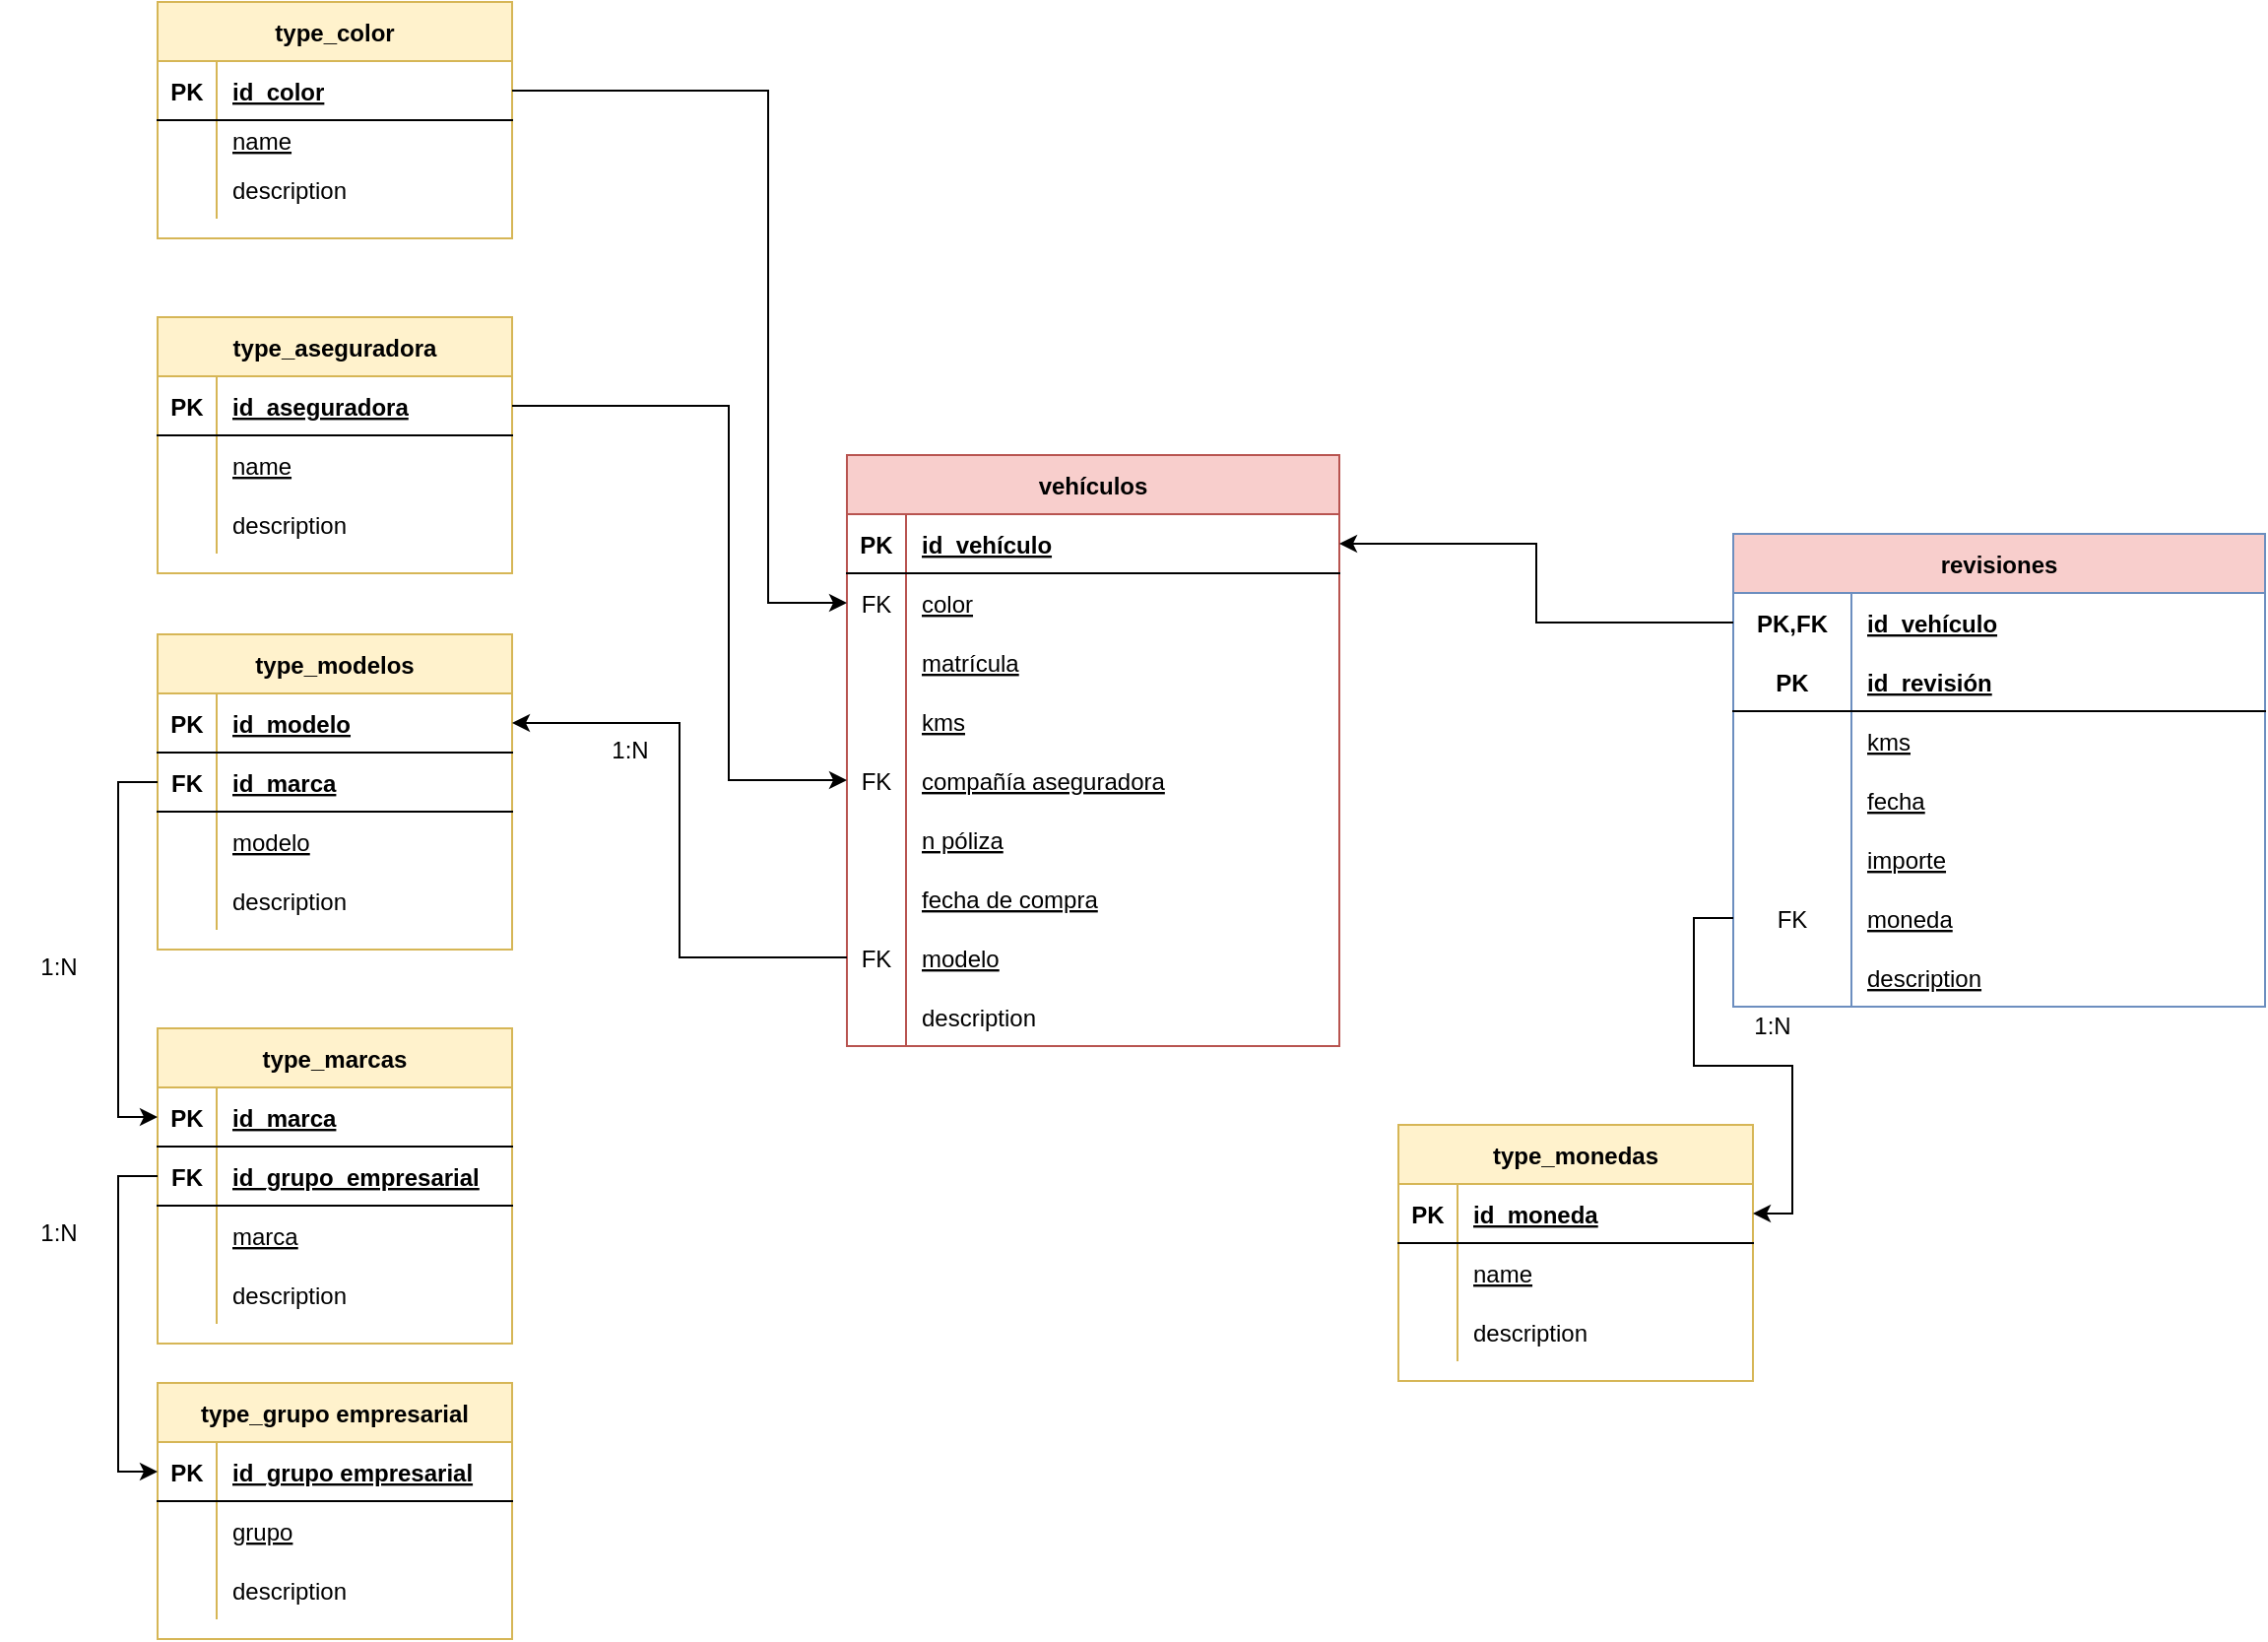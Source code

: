 <mxfile version="20.2.3" type="device"><diagram id="61opq8UgMgnh-urBsf6C" name="Diagrama"><mxGraphModel dx="2103" dy="1809" grid="1" gridSize="10" guides="1" tooltips="1" connect="1" arrows="1" fold="1" page="1" pageScale="1" pageWidth="827" pageHeight="1169" math="0" shadow="0"><root><mxCell id="0"/><mxCell id="1" parent="0"/><mxCell id="n5lgVlBRadcLo9MWpqyn-1" value="vehículos" style="shape=table;startSize=30;container=1;collapsible=1;childLayout=tableLayout;fixedRows=1;rowLines=0;fontStyle=1;align=center;resizeLast=1;fillColor=#f8cecc;strokeColor=#b85450;" parent="1" vertex="1"><mxGeometry x="-20" y="50" width="250" height="300" as="geometry"/></mxCell><mxCell id="n5lgVlBRadcLo9MWpqyn-2" value="" style="shape=partialRectangle;collapsible=0;dropTarget=0;pointerEvents=0;fillColor=none;points=[[0,0.5],[1,0.5]];portConstraint=eastwest;top=0;left=0;right=0;bottom=1;" parent="n5lgVlBRadcLo9MWpqyn-1" vertex="1"><mxGeometry y="30" width="250" height="30" as="geometry"/></mxCell><mxCell id="n5lgVlBRadcLo9MWpqyn-3" value="PK" style="shape=partialRectangle;overflow=hidden;connectable=0;fillColor=none;top=0;left=0;bottom=0;right=0;fontStyle=1;" parent="n5lgVlBRadcLo9MWpqyn-2" vertex="1"><mxGeometry width="30" height="30" as="geometry"><mxRectangle width="30" height="30" as="alternateBounds"/></mxGeometry></mxCell><mxCell id="n5lgVlBRadcLo9MWpqyn-4" value="id_vehículo" style="shape=partialRectangle;overflow=hidden;connectable=0;fillColor=none;top=0;left=0;bottom=0;right=0;align=left;spacingLeft=6;fontStyle=5;" parent="n5lgVlBRadcLo9MWpqyn-2" vertex="1"><mxGeometry x="30" width="220" height="30" as="geometry"><mxRectangle width="220" height="30" as="alternateBounds"/></mxGeometry></mxCell><mxCell id="n5lgVlBRadcLo9MWpqyn-5" value="" style="shape=partialRectangle;collapsible=0;dropTarget=0;pointerEvents=0;fillColor=none;points=[[0,0.5],[1,0.5]];portConstraint=eastwest;top=0;left=0;right=0;bottom=0;" parent="n5lgVlBRadcLo9MWpqyn-1" vertex="1"><mxGeometry y="60" width="250" height="30" as="geometry"/></mxCell><mxCell id="n5lgVlBRadcLo9MWpqyn-6" value="FK" style="shape=partialRectangle;overflow=hidden;connectable=0;fillColor=none;top=0;left=0;bottom=0;right=0;" parent="n5lgVlBRadcLo9MWpqyn-5" vertex="1"><mxGeometry width="30" height="30" as="geometry"><mxRectangle width="30" height="30" as="alternateBounds"/></mxGeometry></mxCell><mxCell id="n5lgVlBRadcLo9MWpqyn-7" value="color" style="shape=partialRectangle;overflow=hidden;connectable=0;fillColor=none;top=0;left=0;bottom=0;right=0;align=left;spacingLeft=6;fontStyle=4" parent="n5lgVlBRadcLo9MWpqyn-5" vertex="1"><mxGeometry x="30" width="220" height="30" as="geometry"><mxRectangle width="220" height="30" as="alternateBounds"/></mxGeometry></mxCell><mxCell id="n5lgVlBRadcLo9MWpqyn-8" value="" style="shape=partialRectangle;collapsible=0;dropTarget=0;pointerEvents=0;fillColor=none;points=[[0,0.5],[1,0.5]];portConstraint=eastwest;top=0;left=0;right=0;bottom=0;" parent="n5lgVlBRadcLo9MWpqyn-1" vertex="1"><mxGeometry y="90" width="250" height="30" as="geometry"/></mxCell><mxCell id="n5lgVlBRadcLo9MWpqyn-9" value="" style="shape=partialRectangle;overflow=hidden;connectable=0;fillColor=none;top=0;left=0;bottom=0;right=0;" parent="n5lgVlBRadcLo9MWpqyn-8" vertex="1"><mxGeometry width="30" height="30" as="geometry"><mxRectangle width="30" height="30" as="alternateBounds"/></mxGeometry></mxCell><mxCell id="n5lgVlBRadcLo9MWpqyn-10" value="matrícula" style="shape=partialRectangle;overflow=hidden;connectable=0;fillColor=none;top=0;left=0;bottom=0;right=0;align=left;spacingLeft=6;fontStyle=4" parent="n5lgVlBRadcLo9MWpqyn-8" vertex="1"><mxGeometry x="30" width="220" height="30" as="geometry"><mxRectangle width="220" height="30" as="alternateBounds"/></mxGeometry></mxCell><mxCell id="n5lgVlBRadcLo9MWpqyn-11" value="" style="shape=partialRectangle;collapsible=0;dropTarget=0;pointerEvents=0;fillColor=none;points=[[0,0.5],[1,0.5]];portConstraint=eastwest;top=0;left=0;right=0;bottom=0;" parent="n5lgVlBRadcLo9MWpqyn-1" vertex="1"><mxGeometry y="120" width="250" height="30" as="geometry"/></mxCell><mxCell id="n5lgVlBRadcLo9MWpqyn-12" value="" style="shape=partialRectangle;overflow=hidden;connectable=0;fillColor=none;top=0;left=0;bottom=0;right=0;" parent="n5lgVlBRadcLo9MWpqyn-11" vertex="1"><mxGeometry width="30" height="30" as="geometry"><mxRectangle width="30" height="30" as="alternateBounds"/></mxGeometry></mxCell><mxCell id="n5lgVlBRadcLo9MWpqyn-13" value="kms" style="shape=partialRectangle;overflow=hidden;connectable=0;fillColor=none;top=0;left=0;bottom=0;right=0;align=left;spacingLeft=6;fontStyle=4" parent="n5lgVlBRadcLo9MWpqyn-11" vertex="1"><mxGeometry x="30" width="220" height="30" as="geometry"><mxRectangle width="220" height="30" as="alternateBounds"/></mxGeometry></mxCell><mxCell id="n5lgVlBRadcLo9MWpqyn-14" value="" style="shape=partialRectangle;collapsible=0;dropTarget=0;pointerEvents=0;fillColor=none;points=[[0,0.5],[1,0.5]];portConstraint=eastwest;top=0;left=0;right=0;bottom=0;" parent="n5lgVlBRadcLo9MWpqyn-1" vertex="1"><mxGeometry y="150" width="250" height="30" as="geometry"/></mxCell><mxCell id="n5lgVlBRadcLo9MWpqyn-15" value="FK" style="shape=partialRectangle;overflow=hidden;connectable=0;fillColor=none;top=0;left=0;bottom=0;right=0;" parent="n5lgVlBRadcLo9MWpqyn-14" vertex="1"><mxGeometry width="30" height="30" as="geometry"><mxRectangle width="30" height="30" as="alternateBounds"/></mxGeometry></mxCell><mxCell id="n5lgVlBRadcLo9MWpqyn-16" value="compañía aseguradora" style="shape=partialRectangle;overflow=hidden;connectable=0;fillColor=none;top=0;left=0;bottom=0;right=0;align=left;spacingLeft=6;fontStyle=4" parent="n5lgVlBRadcLo9MWpqyn-14" vertex="1"><mxGeometry x="30" width="220" height="30" as="geometry"><mxRectangle width="220" height="30" as="alternateBounds"/></mxGeometry></mxCell><mxCell id="n5lgVlBRadcLo9MWpqyn-20" value="" style="shape=partialRectangle;collapsible=0;dropTarget=0;pointerEvents=0;fillColor=none;points=[[0,0.5],[1,0.5]];portConstraint=eastwest;top=0;left=0;right=0;bottom=0;" parent="n5lgVlBRadcLo9MWpqyn-1" vertex="1"><mxGeometry y="180" width="250" height="30" as="geometry"/></mxCell><mxCell id="n5lgVlBRadcLo9MWpqyn-21" value="" style="shape=partialRectangle;overflow=hidden;connectable=0;fillColor=none;top=0;left=0;bottom=0;right=0;" parent="n5lgVlBRadcLo9MWpqyn-20" vertex="1"><mxGeometry width="30" height="30" as="geometry"><mxRectangle width="30" height="30" as="alternateBounds"/></mxGeometry></mxCell><mxCell id="n5lgVlBRadcLo9MWpqyn-22" value="n póliza" style="shape=partialRectangle;overflow=hidden;connectable=0;fillColor=none;top=0;left=0;bottom=0;right=0;align=left;spacingLeft=6;fontStyle=4" parent="n5lgVlBRadcLo9MWpqyn-20" vertex="1"><mxGeometry x="30" width="220" height="30" as="geometry"><mxRectangle width="220" height="30" as="alternateBounds"/></mxGeometry></mxCell><mxCell id="n5lgVlBRadcLo9MWpqyn-23" value="" style="shape=partialRectangle;collapsible=0;dropTarget=0;pointerEvents=0;fillColor=none;points=[[0,0.5],[1,0.5]];portConstraint=eastwest;top=0;left=0;right=0;bottom=0;" parent="n5lgVlBRadcLo9MWpqyn-1" vertex="1"><mxGeometry y="210" width="250" height="30" as="geometry"/></mxCell><mxCell id="n5lgVlBRadcLo9MWpqyn-24" value="" style="shape=partialRectangle;overflow=hidden;connectable=0;fillColor=none;top=0;left=0;bottom=0;right=0;" parent="n5lgVlBRadcLo9MWpqyn-23" vertex="1"><mxGeometry width="30" height="30" as="geometry"><mxRectangle width="30" height="30" as="alternateBounds"/></mxGeometry></mxCell><mxCell id="n5lgVlBRadcLo9MWpqyn-25" value="fecha de compra" style="shape=partialRectangle;overflow=hidden;connectable=0;fillColor=none;top=0;left=0;bottom=0;right=0;align=left;spacingLeft=6;fontStyle=4" parent="n5lgVlBRadcLo9MWpqyn-23" vertex="1"><mxGeometry x="30" width="220" height="30" as="geometry"><mxRectangle width="220" height="30" as="alternateBounds"/></mxGeometry></mxCell><mxCell id="n5lgVlBRadcLo9MWpqyn-17" value="" style="shape=partialRectangle;collapsible=0;dropTarget=0;pointerEvents=0;fillColor=none;points=[[0,0.5],[1,0.5]];portConstraint=eastwest;top=0;left=0;right=0;bottom=0;" parent="n5lgVlBRadcLo9MWpqyn-1" vertex="1"><mxGeometry y="240" width="250" height="30" as="geometry"/></mxCell><mxCell id="n5lgVlBRadcLo9MWpqyn-18" value="FK" style="shape=partialRectangle;overflow=hidden;connectable=0;fillColor=none;top=0;left=0;bottom=0;right=0;" parent="n5lgVlBRadcLo9MWpqyn-17" vertex="1"><mxGeometry width="30" height="30" as="geometry"><mxRectangle width="30" height="30" as="alternateBounds"/></mxGeometry></mxCell><mxCell id="n5lgVlBRadcLo9MWpqyn-19" value="modelo" style="shape=partialRectangle;overflow=hidden;connectable=0;fillColor=none;top=0;left=0;bottom=0;right=0;align=left;spacingLeft=6;fontStyle=4" parent="n5lgVlBRadcLo9MWpqyn-17" vertex="1"><mxGeometry x="30" width="220" height="30" as="geometry"><mxRectangle width="220" height="30" as="alternateBounds"/></mxGeometry></mxCell><mxCell id="n5lgVlBRadcLo9MWpqyn-32" value="" style="shape=partialRectangle;collapsible=0;dropTarget=0;pointerEvents=0;fillColor=none;points=[[0,0.5],[1,0.5]];portConstraint=eastwest;top=0;left=0;right=0;bottom=0;" parent="n5lgVlBRadcLo9MWpqyn-1" vertex="1"><mxGeometry y="270" width="250" height="30" as="geometry"/></mxCell><mxCell id="n5lgVlBRadcLo9MWpqyn-33" value="" style="shape=partialRectangle;overflow=hidden;connectable=0;fillColor=none;top=0;left=0;bottom=0;right=0;" parent="n5lgVlBRadcLo9MWpqyn-32" vertex="1"><mxGeometry width="30" height="30" as="geometry"><mxRectangle width="30" height="30" as="alternateBounds"/></mxGeometry></mxCell><mxCell id="n5lgVlBRadcLo9MWpqyn-34" value="description" style="shape=partialRectangle;overflow=hidden;connectable=0;fillColor=none;top=0;left=0;bottom=0;right=0;align=left;spacingLeft=6;" parent="n5lgVlBRadcLo9MWpqyn-32" vertex="1"><mxGeometry x="30" width="220" height="30" as="geometry"><mxRectangle width="220" height="30" as="alternateBounds"/></mxGeometry></mxCell><mxCell id="n5lgVlBRadcLo9MWpqyn-38" value="type_modelos" style="shape=table;startSize=30;container=1;collapsible=1;childLayout=tableLayout;fixedRows=1;rowLines=0;fontStyle=1;align=center;resizeLast=1;fillColor=#fff2cc;strokeColor=#d6b656;" parent="1" vertex="1"><mxGeometry x="-370" y="141" width="180" height="160" as="geometry"/></mxCell><mxCell id="n5lgVlBRadcLo9MWpqyn-39" value="" style="shape=tableRow;horizontal=0;startSize=0;swimlaneHead=0;swimlaneBody=0;fillColor=none;collapsible=0;dropTarget=0;points=[[0,0.5],[1,0.5]];portConstraint=eastwest;top=0;left=0;right=0;bottom=1;" parent="n5lgVlBRadcLo9MWpqyn-38" vertex="1"><mxGeometry y="30" width="180" height="30" as="geometry"/></mxCell><mxCell id="n5lgVlBRadcLo9MWpqyn-40" value="PK" style="shape=partialRectangle;connectable=0;fillColor=none;top=0;left=0;bottom=0;right=0;fontStyle=1;overflow=hidden;" parent="n5lgVlBRadcLo9MWpqyn-39" vertex="1"><mxGeometry width="30" height="30" as="geometry"><mxRectangle width="30" height="30" as="alternateBounds"/></mxGeometry></mxCell><mxCell id="n5lgVlBRadcLo9MWpqyn-41" value="id_modelo" style="shape=partialRectangle;connectable=0;fillColor=none;top=0;left=0;bottom=0;right=0;align=left;spacingLeft=6;fontStyle=5;overflow=hidden;" parent="n5lgVlBRadcLo9MWpqyn-39" vertex="1"><mxGeometry x="30" width="150" height="30" as="geometry"><mxRectangle width="150" height="30" as="alternateBounds"/></mxGeometry></mxCell><mxCell id="hLhm8NeAh9DsL8q-BRB6-14" style="shape=tableRow;horizontal=0;startSize=0;swimlaneHead=0;swimlaneBody=0;fillColor=none;collapsible=0;dropTarget=0;points=[[0,0.5],[1,0.5]];portConstraint=eastwest;top=0;left=0;right=0;bottom=1;" parent="n5lgVlBRadcLo9MWpqyn-38" vertex="1"><mxGeometry y="60" width="180" height="30" as="geometry"/></mxCell><mxCell id="hLhm8NeAh9DsL8q-BRB6-15" value="FK" style="shape=partialRectangle;connectable=0;fillColor=none;top=0;left=0;bottom=0;right=0;fontStyle=1;overflow=hidden;" parent="hLhm8NeAh9DsL8q-BRB6-14" vertex="1"><mxGeometry width="30" height="30" as="geometry"><mxRectangle width="30" height="30" as="alternateBounds"/></mxGeometry></mxCell><mxCell id="hLhm8NeAh9DsL8q-BRB6-16" value="id_marca" style="shape=partialRectangle;connectable=0;fillColor=none;top=0;left=0;bottom=0;right=0;align=left;spacingLeft=6;fontStyle=5;overflow=hidden;" parent="hLhm8NeAh9DsL8q-BRB6-14" vertex="1"><mxGeometry x="30" width="150" height="30" as="geometry"><mxRectangle width="150" height="30" as="alternateBounds"/></mxGeometry></mxCell><mxCell id="n5lgVlBRadcLo9MWpqyn-42" value="" style="shape=tableRow;horizontal=0;startSize=0;swimlaneHead=0;swimlaneBody=0;fillColor=none;collapsible=0;dropTarget=0;points=[[0,0.5],[1,0.5]];portConstraint=eastwest;top=0;left=0;right=0;bottom=0;" parent="n5lgVlBRadcLo9MWpqyn-38" vertex="1"><mxGeometry y="90" width="180" height="30" as="geometry"/></mxCell><mxCell id="n5lgVlBRadcLo9MWpqyn-43" value="" style="shape=partialRectangle;connectable=0;fillColor=none;top=0;left=0;bottom=0;right=0;editable=1;overflow=hidden;" parent="n5lgVlBRadcLo9MWpqyn-42" vertex="1"><mxGeometry width="30" height="30" as="geometry"><mxRectangle width="30" height="30" as="alternateBounds"/></mxGeometry></mxCell><mxCell id="n5lgVlBRadcLo9MWpqyn-44" value="modelo" style="shape=partialRectangle;connectable=0;fillColor=none;top=0;left=0;bottom=0;right=0;align=left;spacingLeft=6;overflow=hidden;fontStyle=4" parent="n5lgVlBRadcLo9MWpqyn-42" vertex="1"><mxGeometry x="30" width="150" height="30" as="geometry"><mxRectangle width="150" height="30" as="alternateBounds"/></mxGeometry></mxCell><mxCell id="n5lgVlBRadcLo9MWpqyn-45" value="" style="shape=tableRow;horizontal=0;startSize=0;swimlaneHead=0;swimlaneBody=0;fillColor=none;collapsible=0;dropTarget=0;points=[[0,0.5],[1,0.5]];portConstraint=eastwest;top=0;left=0;right=0;bottom=0;" parent="n5lgVlBRadcLo9MWpqyn-38" vertex="1"><mxGeometry y="120" width="180" height="30" as="geometry"/></mxCell><mxCell id="n5lgVlBRadcLo9MWpqyn-46" value="" style="shape=partialRectangle;connectable=0;fillColor=none;top=0;left=0;bottom=0;right=0;editable=1;overflow=hidden;" parent="n5lgVlBRadcLo9MWpqyn-45" vertex="1"><mxGeometry width="30" height="30" as="geometry"><mxRectangle width="30" height="30" as="alternateBounds"/></mxGeometry></mxCell><mxCell id="n5lgVlBRadcLo9MWpqyn-47" value="description" style="shape=partialRectangle;connectable=0;fillColor=none;top=0;left=0;bottom=0;right=0;align=left;spacingLeft=6;overflow=hidden;" parent="n5lgVlBRadcLo9MWpqyn-45" vertex="1"><mxGeometry x="30" width="150" height="30" as="geometry"><mxRectangle width="150" height="30" as="alternateBounds"/></mxGeometry></mxCell><mxCell id="n5lgVlBRadcLo9MWpqyn-51" style="edgeStyle=orthogonalEdgeStyle;rounded=0;orthogonalLoop=1;jettySize=auto;html=1;" parent="1" source="n5lgVlBRadcLo9MWpqyn-17" target="n5lgVlBRadcLo9MWpqyn-39" edge="1"><mxGeometry relative="1" as="geometry"/></mxCell><mxCell id="n5lgVlBRadcLo9MWpqyn-52" value="1:N" style="text;html=1;strokeColor=none;fillColor=none;align=center;verticalAlign=middle;whiteSpace=wrap;rounded=0;" parent="1" vertex="1"><mxGeometry x="-160" y="185" width="60" height="30" as="geometry"/></mxCell><mxCell id="n5lgVlBRadcLo9MWpqyn-53" value="type_marcas" style="shape=table;startSize=30;container=1;collapsible=1;childLayout=tableLayout;fixedRows=1;rowLines=0;fontStyle=1;align=center;resizeLast=1;fillColor=#fff2cc;strokeColor=#d6b656;" parent="1" vertex="1"><mxGeometry x="-370" y="341" width="180" height="160" as="geometry"/></mxCell><mxCell id="n5lgVlBRadcLo9MWpqyn-54" value="" style="shape=tableRow;horizontal=0;startSize=0;swimlaneHead=0;swimlaneBody=0;fillColor=none;collapsible=0;dropTarget=0;points=[[0,0.5],[1,0.5]];portConstraint=eastwest;top=0;left=0;right=0;bottom=1;" parent="n5lgVlBRadcLo9MWpqyn-53" vertex="1"><mxGeometry y="30" width="180" height="30" as="geometry"/></mxCell><mxCell id="n5lgVlBRadcLo9MWpqyn-55" value="PK" style="shape=partialRectangle;connectable=0;fillColor=none;top=0;left=0;bottom=0;right=0;fontStyle=1;overflow=hidden;" parent="n5lgVlBRadcLo9MWpqyn-54" vertex="1"><mxGeometry width="30" height="30" as="geometry"><mxRectangle width="30" height="30" as="alternateBounds"/></mxGeometry></mxCell><mxCell id="n5lgVlBRadcLo9MWpqyn-56" value="id_marca" style="shape=partialRectangle;connectable=0;fillColor=none;top=0;left=0;bottom=0;right=0;align=left;spacingLeft=6;fontStyle=5;overflow=hidden;" parent="n5lgVlBRadcLo9MWpqyn-54" vertex="1"><mxGeometry x="30" width="150" height="30" as="geometry"><mxRectangle width="150" height="30" as="alternateBounds"/></mxGeometry></mxCell><mxCell id="hLhm8NeAh9DsL8q-BRB6-17" style="shape=tableRow;horizontal=0;startSize=0;swimlaneHead=0;swimlaneBody=0;fillColor=none;collapsible=0;dropTarget=0;points=[[0,0.5],[1,0.5]];portConstraint=eastwest;top=0;left=0;right=0;bottom=1;" parent="n5lgVlBRadcLo9MWpqyn-53" vertex="1"><mxGeometry y="60" width="180" height="30" as="geometry"/></mxCell><mxCell id="hLhm8NeAh9DsL8q-BRB6-18" value="FK" style="shape=partialRectangle;connectable=0;fillColor=none;top=0;left=0;bottom=0;right=0;fontStyle=1;overflow=hidden;" parent="hLhm8NeAh9DsL8q-BRB6-17" vertex="1"><mxGeometry width="30" height="30" as="geometry"><mxRectangle width="30" height="30" as="alternateBounds"/></mxGeometry></mxCell><mxCell id="hLhm8NeAh9DsL8q-BRB6-19" value="id_grupo_empresarial" style="shape=partialRectangle;connectable=0;fillColor=none;top=0;left=0;bottom=0;right=0;align=left;spacingLeft=6;fontStyle=5;overflow=hidden;" parent="hLhm8NeAh9DsL8q-BRB6-17" vertex="1"><mxGeometry x="30" width="150" height="30" as="geometry"><mxRectangle width="150" height="30" as="alternateBounds"/></mxGeometry></mxCell><mxCell id="n5lgVlBRadcLo9MWpqyn-57" value="" style="shape=tableRow;horizontal=0;startSize=0;swimlaneHead=0;swimlaneBody=0;fillColor=none;collapsible=0;dropTarget=0;points=[[0,0.5],[1,0.5]];portConstraint=eastwest;top=0;left=0;right=0;bottom=0;fontStyle=4" parent="n5lgVlBRadcLo9MWpqyn-53" vertex="1"><mxGeometry y="90" width="180" height="30" as="geometry"/></mxCell><mxCell id="n5lgVlBRadcLo9MWpqyn-58" value="" style="shape=partialRectangle;connectable=0;fillColor=none;top=0;left=0;bottom=0;right=0;editable=1;overflow=hidden;" parent="n5lgVlBRadcLo9MWpqyn-57" vertex="1"><mxGeometry width="30" height="30" as="geometry"><mxRectangle width="30" height="30" as="alternateBounds"/></mxGeometry></mxCell><mxCell id="n5lgVlBRadcLo9MWpqyn-59" value="marca" style="shape=partialRectangle;connectable=0;fillColor=none;top=0;left=0;bottom=0;right=0;align=left;spacingLeft=6;overflow=hidden;fontStyle=4" parent="n5lgVlBRadcLo9MWpqyn-57" vertex="1"><mxGeometry x="30" width="150" height="30" as="geometry"><mxRectangle width="150" height="30" as="alternateBounds"/></mxGeometry></mxCell><mxCell id="n5lgVlBRadcLo9MWpqyn-60" value="" style="shape=tableRow;horizontal=0;startSize=0;swimlaneHead=0;swimlaneBody=0;fillColor=none;collapsible=0;dropTarget=0;points=[[0,0.5],[1,0.5]];portConstraint=eastwest;top=0;left=0;right=0;bottom=0;" parent="n5lgVlBRadcLo9MWpqyn-53" vertex="1"><mxGeometry y="120" width="180" height="30" as="geometry"/></mxCell><mxCell id="n5lgVlBRadcLo9MWpqyn-61" value="" style="shape=partialRectangle;connectable=0;fillColor=none;top=0;left=0;bottom=0;right=0;editable=1;overflow=hidden;" parent="n5lgVlBRadcLo9MWpqyn-60" vertex="1"><mxGeometry width="30" height="30" as="geometry"><mxRectangle width="30" height="30" as="alternateBounds"/></mxGeometry></mxCell><mxCell id="n5lgVlBRadcLo9MWpqyn-62" value="description" style="shape=partialRectangle;connectable=0;fillColor=none;top=0;left=0;bottom=0;right=0;align=left;spacingLeft=6;overflow=hidden;" parent="n5lgVlBRadcLo9MWpqyn-60" vertex="1"><mxGeometry x="30" width="150" height="30" as="geometry"><mxRectangle width="150" height="30" as="alternateBounds"/></mxGeometry></mxCell><mxCell id="n5lgVlBRadcLo9MWpqyn-67" value="1:N" style="text;html=1;strokeColor=none;fillColor=none;align=center;verticalAlign=middle;whiteSpace=wrap;rounded=0;" parent="1" vertex="1"><mxGeometry x="-450" y="290" width="60" height="40" as="geometry"/></mxCell><mxCell id="km_FZwiX3VHpA3QaXu1Z-1" value="revisiones" style="shape=table;startSize=30;container=1;collapsible=1;childLayout=tableLayout;fixedRows=1;rowLines=0;fontStyle=1;align=center;resizeLast=1;fillColor=#F8CECC;strokeColor=#6c8ebf;" parent="1" vertex="1"><mxGeometry x="430" y="90" width="270" height="240" as="geometry"/></mxCell><mxCell id="km_FZwiX3VHpA3QaXu1Z-2" value="" style="shape=tableRow;horizontal=0;startSize=0;swimlaneHead=0;swimlaneBody=0;fillColor=none;collapsible=0;dropTarget=0;points=[[0,0.5],[1,0.5]];portConstraint=eastwest;top=0;left=0;right=0;bottom=0;" parent="km_FZwiX3VHpA3QaXu1Z-1" vertex="1"><mxGeometry y="30" width="270" height="30" as="geometry"/></mxCell><mxCell id="km_FZwiX3VHpA3QaXu1Z-3" value="PK,FK" style="shape=partialRectangle;connectable=0;fillColor=none;top=0;left=0;bottom=0;right=0;fontStyle=1;overflow=hidden;" parent="km_FZwiX3VHpA3QaXu1Z-2" vertex="1"><mxGeometry width="60" height="30" as="geometry"><mxRectangle width="60" height="30" as="alternateBounds"/></mxGeometry></mxCell><mxCell id="km_FZwiX3VHpA3QaXu1Z-4" value="id_vehículo" style="shape=partialRectangle;connectable=0;fillColor=none;top=0;left=0;bottom=0;right=0;align=left;spacingLeft=6;fontStyle=5;overflow=hidden;" parent="km_FZwiX3VHpA3QaXu1Z-2" vertex="1"><mxGeometry x="60" width="210" height="30" as="geometry"><mxRectangle width="210" height="30" as="alternateBounds"/></mxGeometry></mxCell><mxCell id="km_FZwiX3VHpA3QaXu1Z-5" value="" style="shape=tableRow;horizontal=0;startSize=0;swimlaneHead=0;swimlaneBody=0;fillColor=none;collapsible=0;dropTarget=0;points=[[0,0.5],[1,0.5]];portConstraint=eastwest;top=0;left=0;right=0;bottom=1;" parent="km_FZwiX3VHpA3QaXu1Z-1" vertex="1"><mxGeometry y="60" width="270" height="30" as="geometry"/></mxCell><mxCell id="km_FZwiX3VHpA3QaXu1Z-6" value="PK" style="shape=partialRectangle;connectable=0;fillColor=none;top=0;left=0;bottom=0;right=0;fontStyle=1;overflow=hidden;" parent="km_FZwiX3VHpA3QaXu1Z-5" vertex="1"><mxGeometry width="60" height="30" as="geometry"><mxRectangle width="60" height="30" as="alternateBounds"/></mxGeometry></mxCell><mxCell id="km_FZwiX3VHpA3QaXu1Z-7" value="id_revisión" style="shape=partialRectangle;connectable=0;fillColor=none;top=0;left=0;bottom=0;right=0;align=left;spacingLeft=6;fontStyle=5;overflow=hidden;" parent="km_FZwiX3VHpA3QaXu1Z-5" vertex="1"><mxGeometry x="60" width="210" height="30" as="geometry"><mxRectangle width="210" height="30" as="alternateBounds"/></mxGeometry></mxCell><mxCell id="km_FZwiX3VHpA3QaXu1Z-8" value="" style="shape=tableRow;horizontal=0;startSize=0;swimlaneHead=0;swimlaneBody=0;fillColor=none;collapsible=0;dropTarget=0;points=[[0,0.5],[1,0.5]];portConstraint=eastwest;top=0;left=0;right=0;bottom=0;" parent="km_FZwiX3VHpA3QaXu1Z-1" vertex="1"><mxGeometry y="90" width="270" height="30" as="geometry"/></mxCell><mxCell id="km_FZwiX3VHpA3QaXu1Z-9" value="" style="shape=partialRectangle;connectable=0;fillColor=none;top=0;left=0;bottom=0;right=0;editable=1;overflow=hidden;" parent="km_FZwiX3VHpA3QaXu1Z-8" vertex="1"><mxGeometry width="60" height="30" as="geometry"><mxRectangle width="60" height="30" as="alternateBounds"/></mxGeometry></mxCell><mxCell id="km_FZwiX3VHpA3QaXu1Z-10" value="kms" style="shape=partialRectangle;connectable=0;fillColor=none;top=0;left=0;bottom=0;right=0;align=left;spacingLeft=6;overflow=hidden;fontStyle=4" parent="km_FZwiX3VHpA3QaXu1Z-8" vertex="1"><mxGeometry x="60" width="210" height="30" as="geometry"><mxRectangle width="210" height="30" as="alternateBounds"/></mxGeometry></mxCell><mxCell id="km_FZwiX3VHpA3QaXu1Z-11" value="" style="shape=tableRow;horizontal=0;startSize=0;swimlaneHead=0;swimlaneBody=0;fillColor=none;collapsible=0;dropTarget=0;points=[[0,0.5],[1,0.5]];portConstraint=eastwest;top=0;left=0;right=0;bottom=0;" parent="km_FZwiX3VHpA3QaXu1Z-1" vertex="1"><mxGeometry y="120" width="270" height="30" as="geometry"/></mxCell><mxCell id="km_FZwiX3VHpA3QaXu1Z-12" value="" style="shape=partialRectangle;connectable=0;fillColor=none;top=0;left=0;bottom=0;right=0;editable=1;overflow=hidden;" parent="km_FZwiX3VHpA3QaXu1Z-11" vertex="1"><mxGeometry width="60" height="30" as="geometry"><mxRectangle width="60" height="30" as="alternateBounds"/></mxGeometry></mxCell><mxCell id="km_FZwiX3VHpA3QaXu1Z-13" value="fecha" style="shape=partialRectangle;connectable=0;fillColor=none;top=0;left=0;bottom=0;right=0;align=left;spacingLeft=6;overflow=hidden;fontStyle=4" parent="km_FZwiX3VHpA3QaXu1Z-11" vertex="1"><mxGeometry x="60" width="210" height="30" as="geometry"><mxRectangle width="210" height="30" as="alternateBounds"/></mxGeometry></mxCell><mxCell id="km_FZwiX3VHpA3QaXu1Z-14" value="" style="shape=tableRow;horizontal=0;startSize=0;swimlaneHead=0;swimlaneBody=0;fillColor=none;collapsible=0;dropTarget=0;points=[[0,0.5],[1,0.5]];portConstraint=eastwest;top=0;left=0;right=0;bottom=0;" parent="km_FZwiX3VHpA3QaXu1Z-1" vertex="1"><mxGeometry y="150" width="270" height="30" as="geometry"/></mxCell><mxCell id="km_FZwiX3VHpA3QaXu1Z-15" value="" style="shape=partialRectangle;connectable=0;fillColor=none;top=0;left=0;bottom=0;right=0;editable=1;overflow=hidden;" parent="km_FZwiX3VHpA3QaXu1Z-14" vertex="1"><mxGeometry width="60" height="30" as="geometry"><mxRectangle width="60" height="30" as="alternateBounds"/></mxGeometry></mxCell><mxCell id="km_FZwiX3VHpA3QaXu1Z-16" value="importe" style="shape=partialRectangle;connectable=0;fillColor=none;top=0;left=0;bottom=0;right=0;align=left;spacingLeft=6;overflow=hidden;fontStyle=4" parent="km_FZwiX3VHpA3QaXu1Z-14" vertex="1"><mxGeometry x="60" width="210" height="30" as="geometry"><mxRectangle width="210" height="30" as="alternateBounds"/></mxGeometry></mxCell><mxCell id="km_FZwiX3VHpA3QaXu1Z-17" value="" style="shape=tableRow;horizontal=0;startSize=0;swimlaneHead=0;swimlaneBody=0;fillColor=none;collapsible=0;dropTarget=0;points=[[0,0.5],[1,0.5]];portConstraint=eastwest;top=0;left=0;right=0;bottom=0;" parent="km_FZwiX3VHpA3QaXu1Z-1" vertex="1"><mxGeometry y="180" width="270" height="30" as="geometry"/></mxCell><mxCell id="km_FZwiX3VHpA3QaXu1Z-18" value="FK" style="shape=partialRectangle;connectable=0;fillColor=none;top=0;left=0;bottom=0;right=0;editable=1;overflow=hidden;" parent="km_FZwiX3VHpA3QaXu1Z-17" vertex="1"><mxGeometry width="60" height="30" as="geometry"><mxRectangle width="60" height="30" as="alternateBounds"/></mxGeometry></mxCell><mxCell id="km_FZwiX3VHpA3QaXu1Z-19" value="moneda" style="shape=partialRectangle;connectable=0;fillColor=none;top=0;left=0;bottom=0;right=0;align=left;spacingLeft=6;overflow=hidden;fontStyle=4" parent="km_FZwiX3VHpA3QaXu1Z-17" vertex="1"><mxGeometry x="60" width="210" height="30" as="geometry"><mxRectangle width="210" height="30" as="alternateBounds"/></mxGeometry></mxCell><mxCell id="hLhm8NeAh9DsL8q-BRB6-7" style="shape=tableRow;horizontal=0;startSize=0;swimlaneHead=0;swimlaneBody=0;fillColor=none;collapsible=0;dropTarget=0;points=[[0,0.5],[1,0.5]];portConstraint=eastwest;top=0;left=0;right=0;bottom=0;" parent="km_FZwiX3VHpA3QaXu1Z-1" vertex="1"><mxGeometry y="210" width="270" height="30" as="geometry"/></mxCell><mxCell id="hLhm8NeAh9DsL8q-BRB6-8" style="shape=partialRectangle;connectable=0;fillColor=none;top=0;left=0;bottom=0;right=0;editable=1;overflow=hidden;" parent="hLhm8NeAh9DsL8q-BRB6-7" vertex="1"><mxGeometry width="60" height="30" as="geometry"><mxRectangle width="60" height="30" as="alternateBounds"/></mxGeometry></mxCell><mxCell id="hLhm8NeAh9DsL8q-BRB6-9" style="shape=partialRectangle;connectable=0;fillColor=none;top=0;left=0;bottom=0;right=0;align=left;spacingLeft=6;overflow=hidden;fontStyle=4" parent="hLhm8NeAh9DsL8q-BRB6-7" vertex="1"><mxGeometry x="60" width="210" height="30" as="geometry"><mxRectangle width="210" height="30" as="alternateBounds"/></mxGeometry></mxCell><mxCell id="oX3Fpnr1atRw7HkQMv7m-1" value="type_grupo empresarial" style="shape=table;startSize=30;container=1;collapsible=1;childLayout=tableLayout;fixedRows=1;rowLines=0;fontStyle=1;align=center;resizeLast=1;fillColor=#fff2cc;strokeColor=#d6b656;" parent="1" vertex="1"><mxGeometry x="-370" y="521" width="180" height="130" as="geometry"/></mxCell><mxCell id="oX3Fpnr1atRw7HkQMv7m-2" value="" style="shape=tableRow;horizontal=0;startSize=0;swimlaneHead=0;swimlaneBody=0;fillColor=none;collapsible=0;dropTarget=0;points=[[0,0.5],[1,0.5]];portConstraint=eastwest;top=0;left=0;right=0;bottom=1;" parent="oX3Fpnr1atRw7HkQMv7m-1" vertex="1"><mxGeometry y="30" width="180" height="30" as="geometry"/></mxCell><mxCell id="oX3Fpnr1atRw7HkQMv7m-3" value="PK" style="shape=partialRectangle;connectable=0;fillColor=none;top=0;left=0;bottom=0;right=0;fontStyle=1;overflow=hidden;" parent="oX3Fpnr1atRw7HkQMv7m-2" vertex="1"><mxGeometry width="30" height="30" as="geometry"><mxRectangle width="30" height="30" as="alternateBounds"/></mxGeometry></mxCell><mxCell id="oX3Fpnr1atRw7HkQMv7m-4" value="id_grupo empresarial" style="shape=partialRectangle;connectable=0;fillColor=none;top=0;left=0;bottom=0;right=0;align=left;spacingLeft=6;fontStyle=5;overflow=hidden;" parent="oX3Fpnr1atRw7HkQMv7m-2" vertex="1"><mxGeometry x="30" width="150" height="30" as="geometry"><mxRectangle width="150" height="30" as="alternateBounds"/></mxGeometry></mxCell><mxCell id="oX3Fpnr1atRw7HkQMv7m-5" value="" style="shape=tableRow;horizontal=0;startSize=0;swimlaneHead=0;swimlaneBody=0;fillColor=none;collapsible=0;dropTarget=0;points=[[0,0.5],[1,0.5]];portConstraint=eastwest;top=0;left=0;right=0;bottom=0;fontStyle=4" parent="oX3Fpnr1atRw7HkQMv7m-1" vertex="1"><mxGeometry y="60" width="180" height="30" as="geometry"/></mxCell><mxCell id="oX3Fpnr1atRw7HkQMv7m-6" value="" style="shape=partialRectangle;connectable=0;fillColor=none;top=0;left=0;bottom=0;right=0;editable=1;overflow=hidden;" parent="oX3Fpnr1atRw7HkQMv7m-5" vertex="1"><mxGeometry width="30" height="30" as="geometry"><mxRectangle width="30" height="30" as="alternateBounds"/></mxGeometry></mxCell><mxCell id="oX3Fpnr1atRw7HkQMv7m-7" value="grupo" style="shape=partialRectangle;connectable=0;fillColor=none;top=0;left=0;bottom=0;right=0;align=left;spacingLeft=6;overflow=hidden;fontStyle=4" parent="oX3Fpnr1atRw7HkQMv7m-5" vertex="1"><mxGeometry x="30" width="150" height="30" as="geometry"><mxRectangle width="150" height="30" as="alternateBounds"/></mxGeometry></mxCell><mxCell id="oX3Fpnr1atRw7HkQMv7m-8" value="" style="shape=tableRow;horizontal=0;startSize=0;swimlaneHead=0;swimlaneBody=0;fillColor=none;collapsible=0;dropTarget=0;points=[[0,0.5],[1,0.5]];portConstraint=eastwest;top=0;left=0;right=0;bottom=0;" parent="oX3Fpnr1atRw7HkQMv7m-1" vertex="1"><mxGeometry y="90" width="180" height="30" as="geometry"/></mxCell><mxCell id="oX3Fpnr1atRw7HkQMv7m-9" value="" style="shape=partialRectangle;connectable=0;fillColor=none;top=0;left=0;bottom=0;right=0;editable=1;overflow=hidden;" parent="oX3Fpnr1atRw7HkQMv7m-8" vertex="1"><mxGeometry width="30" height="30" as="geometry"><mxRectangle width="30" height="30" as="alternateBounds"/></mxGeometry></mxCell><mxCell id="oX3Fpnr1atRw7HkQMv7m-10" value="description" style="shape=partialRectangle;connectable=0;fillColor=none;top=0;left=0;bottom=0;right=0;align=left;spacingLeft=6;overflow=hidden;" parent="oX3Fpnr1atRw7HkQMv7m-8" vertex="1"><mxGeometry x="30" width="150" height="30" as="geometry"><mxRectangle width="150" height="30" as="alternateBounds"/></mxGeometry></mxCell><mxCell id="oX3Fpnr1atRw7HkQMv7m-17" style="edgeStyle=orthogonalEdgeStyle;rounded=0;orthogonalLoop=1;jettySize=auto;html=1;entryX=1;entryY=0.5;entryDx=0;entryDy=0;" parent="1" source="km_FZwiX3VHpA3QaXu1Z-2" target="n5lgVlBRadcLo9MWpqyn-2" edge="1"><mxGeometry relative="1" as="geometry"/></mxCell><mxCell id="oX3Fpnr1atRw7HkQMv7m-18" value="type_monedas" style="shape=table;startSize=30;container=1;collapsible=1;childLayout=tableLayout;fixedRows=1;rowLines=0;fontStyle=1;align=center;resizeLast=1;fillColor=#fff2cc;strokeColor=#d6b656;" parent="1" vertex="1"><mxGeometry x="260" y="390" width="180" height="130" as="geometry"/></mxCell><mxCell id="oX3Fpnr1atRw7HkQMv7m-19" value="" style="shape=tableRow;horizontal=0;startSize=0;swimlaneHead=0;swimlaneBody=0;fillColor=none;collapsible=0;dropTarget=0;points=[[0,0.5],[1,0.5]];portConstraint=eastwest;top=0;left=0;right=0;bottom=1;" parent="oX3Fpnr1atRw7HkQMv7m-18" vertex="1"><mxGeometry y="30" width="180" height="30" as="geometry"/></mxCell><mxCell id="oX3Fpnr1atRw7HkQMv7m-20" value="PK" style="shape=partialRectangle;connectable=0;fillColor=none;top=0;left=0;bottom=0;right=0;fontStyle=1;overflow=hidden;" parent="oX3Fpnr1atRw7HkQMv7m-19" vertex="1"><mxGeometry width="30" height="30" as="geometry"><mxRectangle width="30" height="30" as="alternateBounds"/></mxGeometry></mxCell><mxCell id="oX3Fpnr1atRw7HkQMv7m-21" value="id_moneda" style="shape=partialRectangle;connectable=0;fillColor=none;top=0;left=0;bottom=0;right=0;align=left;spacingLeft=6;fontStyle=5;overflow=hidden;" parent="oX3Fpnr1atRw7HkQMv7m-19" vertex="1"><mxGeometry x="30" width="150" height="30" as="geometry"><mxRectangle width="150" height="30" as="alternateBounds"/></mxGeometry></mxCell><mxCell id="oX3Fpnr1atRw7HkQMv7m-22" value="" style="shape=tableRow;horizontal=0;startSize=0;swimlaneHead=0;swimlaneBody=0;fillColor=none;collapsible=0;dropTarget=0;points=[[0,0.5],[1,0.5]];portConstraint=eastwest;top=0;left=0;right=0;bottom=0;" parent="oX3Fpnr1atRw7HkQMv7m-18" vertex="1"><mxGeometry y="60" width="180" height="30" as="geometry"/></mxCell><mxCell id="oX3Fpnr1atRw7HkQMv7m-23" value="" style="shape=partialRectangle;connectable=0;fillColor=none;top=0;left=0;bottom=0;right=0;editable=1;overflow=hidden;" parent="oX3Fpnr1atRw7HkQMv7m-22" vertex="1"><mxGeometry width="30" height="30" as="geometry"><mxRectangle width="30" height="30" as="alternateBounds"/></mxGeometry></mxCell><mxCell id="oX3Fpnr1atRw7HkQMv7m-24" value="name" style="shape=partialRectangle;connectable=0;fillColor=none;top=0;left=0;bottom=0;right=0;align=left;spacingLeft=6;overflow=hidden;fontStyle=4" parent="oX3Fpnr1atRw7HkQMv7m-22" vertex="1"><mxGeometry x="30" width="150" height="30" as="geometry"><mxRectangle width="150" height="30" as="alternateBounds"/></mxGeometry></mxCell><mxCell id="oX3Fpnr1atRw7HkQMv7m-25" value="" style="shape=tableRow;horizontal=0;startSize=0;swimlaneHead=0;swimlaneBody=0;fillColor=none;collapsible=0;dropTarget=0;points=[[0,0.5],[1,0.5]];portConstraint=eastwest;top=0;left=0;right=0;bottom=0;" parent="oX3Fpnr1atRw7HkQMv7m-18" vertex="1"><mxGeometry y="90" width="180" height="30" as="geometry"/></mxCell><mxCell id="oX3Fpnr1atRw7HkQMv7m-26" value="" style="shape=partialRectangle;connectable=0;fillColor=none;top=0;left=0;bottom=0;right=0;editable=1;overflow=hidden;" parent="oX3Fpnr1atRw7HkQMv7m-25" vertex="1"><mxGeometry width="30" height="30" as="geometry"><mxRectangle width="30" height="30" as="alternateBounds"/></mxGeometry></mxCell><mxCell id="oX3Fpnr1atRw7HkQMv7m-27" value="description" style="shape=partialRectangle;connectable=0;fillColor=none;top=0;left=0;bottom=0;right=0;align=left;spacingLeft=6;overflow=hidden;" parent="oX3Fpnr1atRw7HkQMv7m-25" vertex="1"><mxGeometry x="30" width="150" height="30" as="geometry"><mxRectangle width="150" height="30" as="alternateBounds"/></mxGeometry></mxCell><mxCell id="oX3Fpnr1atRw7HkQMv7m-31" style="edgeStyle=orthogonalEdgeStyle;rounded=0;orthogonalLoop=1;jettySize=auto;html=1;entryX=1;entryY=0.5;entryDx=0;entryDy=0;" parent="1" source="km_FZwiX3VHpA3QaXu1Z-17" target="oX3Fpnr1atRw7HkQMv7m-19" edge="1"><mxGeometry relative="1" as="geometry"/></mxCell><mxCell id="hLhm8NeAh9DsL8q-BRB6-1" value="1:N" style="text;html=1;strokeColor=none;fillColor=none;align=center;verticalAlign=middle;whiteSpace=wrap;rounded=0;" parent="1" vertex="1"><mxGeometry x="-450" y="430" width="60" height="30" as="geometry"/></mxCell><mxCell id="hLhm8NeAh9DsL8q-BRB6-3" value="1:N" style="text;html=1;strokeColor=none;fillColor=none;align=center;verticalAlign=middle;whiteSpace=wrap;rounded=0;" parent="1" vertex="1"><mxGeometry x="420" y="325" width="60" height="30" as="geometry"/></mxCell><mxCell id="hLhm8NeAh9DsL8q-BRB6-6" value="description" style="shape=partialRectangle;connectable=0;fillColor=none;top=0;left=0;bottom=0;right=0;align=left;spacingLeft=6;overflow=hidden;fontStyle=4" parent="1" vertex="1"><mxGeometry x="490" y="300" width="210" height="30" as="geometry"><mxRectangle width="210" height="30" as="alternateBounds"/></mxGeometry></mxCell><mxCell id="hLhm8NeAh9DsL8q-BRB6-13" style="edgeStyle=orthogonalEdgeStyle;rounded=0;orthogonalLoop=1;jettySize=auto;html=1;exitX=0;exitY=0.5;exitDx=0;exitDy=0;entryX=0;entryY=0.5;entryDx=0;entryDy=0;" parent="1" target="n5lgVlBRadcLo9MWpqyn-54" edge="1"><mxGeometry relative="1" as="geometry"><mxPoint x="-370" y="216" as="sourcePoint"/><Array as="points"><mxPoint x="-390" y="216"/><mxPoint x="-390" y="386"/></Array></mxGeometry></mxCell><mxCell id="hLhm8NeAh9DsL8q-BRB6-20" style="edgeStyle=orthogonalEdgeStyle;rounded=0;orthogonalLoop=1;jettySize=auto;html=1;exitX=0;exitY=0.5;exitDx=0;exitDy=0;entryX=0;entryY=0.5;entryDx=0;entryDy=0;" parent="1" source="hLhm8NeAh9DsL8q-BRB6-17" target="oX3Fpnr1atRw7HkQMv7m-2" edge="1"><mxGeometry relative="1" as="geometry"/></mxCell><mxCell id="NJdTTgkA244yCIME1dVi-11" value="type_aseguradora" style="shape=table;startSize=30;container=1;collapsible=1;childLayout=tableLayout;fixedRows=1;rowLines=0;fontStyle=1;align=center;resizeLast=1;fillColor=#fff2cc;strokeColor=#d6b656;" vertex="1" parent="1"><mxGeometry x="-370" y="-20" width="180" height="130" as="geometry"/></mxCell><mxCell id="NJdTTgkA244yCIME1dVi-12" value="" style="shape=tableRow;horizontal=0;startSize=0;swimlaneHead=0;swimlaneBody=0;fillColor=none;collapsible=0;dropTarget=0;points=[[0,0.5],[1,0.5]];portConstraint=eastwest;top=0;left=0;right=0;bottom=1;" vertex="1" parent="NJdTTgkA244yCIME1dVi-11"><mxGeometry y="30" width="180" height="30" as="geometry"/></mxCell><mxCell id="NJdTTgkA244yCIME1dVi-13" value="PK" style="shape=partialRectangle;connectable=0;fillColor=none;top=0;left=0;bottom=0;right=0;fontStyle=1;overflow=hidden;" vertex="1" parent="NJdTTgkA244yCIME1dVi-12"><mxGeometry width="30" height="30" as="geometry"><mxRectangle width="30" height="30" as="alternateBounds"/></mxGeometry></mxCell><mxCell id="NJdTTgkA244yCIME1dVi-14" value="id_aseguradora" style="shape=partialRectangle;connectable=0;fillColor=none;top=0;left=0;bottom=0;right=0;align=left;spacingLeft=6;fontStyle=5;overflow=hidden;" vertex="1" parent="NJdTTgkA244yCIME1dVi-12"><mxGeometry x="30" width="150" height="30" as="geometry"><mxRectangle width="150" height="30" as="alternateBounds"/></mxGeometry></mxCell><mxCell id="NJdTTgkA244yCIME1dVi-15" value="" style="shape=tableRow;horizontal=0;startSize=0;swimlaneHead=0;swimlaneBody=0;fillColor=none;collapsible=0;dropTarget=0;points=[[0,0.5],[1,0.5]];portConstraint=eastwest;top=0;left=0;right=0;bottom=0;" vertex="1" parent="NJdTTgkA244yCIME1dVi-11"><mxGeometry y="60" width="180" height="30" as="geometry"/></mxCell><mxCell id="NJdTTgkA244yCIME1dVi-16" value="" style="shape=partialRectangle;connectable=0;fillColor=none;top=0;left=0;bottom=0;right=0;editable=1;overflow=hidden;" vertex="1" parent="NJdTTgkA244yCIME1dVi-15"><mxGeometry width="30" height="30" as="geometry"><mxRectangle width="30" height="30" as="alternateBounds"/></mxGeometry></mxCell><mxCell id="NJdTTgkA244yCIME1dVi-17" value="name" style="shape=partialRectangle;connectable=0;fillColor=none;top=0;left=0;bottom=0;right=0;align=left;spacingLeft=6;overflow=hidden;fontStyle=4" vertex="1" parent="NJdTTgkA244yCIME1dVi-15"><mxGeometry x="30" width="150" height="30" as="geometry"><mxRectangle width="150" height="30" as="alternateBounds"/></mxGeometry></mxCell><mxCell id="NJdTTgkA244yCIME1dVi-18" value="" style="shape=tableRow;horizontal=0;startSize=0;swimlaneHead=0;swimlaneBody=0;fillColor=none;collapsible=0;dropTarget=0;points=[[0,0.5],[1,0.5]];portConstraint=eastwest;top=0;left=0;right=0;bottom=0;" vertex="1" parent="NJdTTgkA244yCIME1dVi-11"><mxGeometry y="90" width="180" height="30" as="geometry"/></mxCell><mxCell id="NJdTTgkA244yCIME1dVi-19" value="" style="shape=partialRectangle;connectable=0;fillColor=none;top=0;left=0;bottom=0;right=0;editable=1;overflow=hidden;" vertex="1" parent="NJdTTgkA244yCIME1dVi-18"><mxGeometry width="30" height="30" as="geometry"><mxRectangle width="30" height="30" as="alternateBounds"/></mxGeometry></mxCell><mxCell id="NJdTTgkA244yCIME1dVi-20" value="description" style="shape=partialRectangle;connectable=0;fillColor=none;top=0;left=0;bottom=0;right=0;align=left;spacingLeft=6;overflow=hidden;" vertex="1" parent="NJdTTgkA244yCIME1dVi-18"><mxGeometry x="30" width="150" height="30" as="geometry"><mxRectangle width="150" height="30" as="alternateBounds"/></mxGeometry></mxCell><mxCell id="NJdTTgkA244yCIME1dVi-21" value="type_color" style="shape=table;startSize=30;container=1;collapsible=1;childLayout=tableLayout;fixedRows=1;rowLines=0;fontStyle=1;align=center;resizeLast=1;fillColor=#fff2cc;strokeColor=#d6b656;" vertex="1" parent="1"><mxGeometry x="-370" y="-180" width="180" height="120" as="geometry"/></mxCell><mxCell id="NJdTTgkA244yCIME1dVi-22" value="" style="shape=tableRow;horizontal=0;startSize=0;swimlaneHead=0;swimlaneBody=0;fillColor=none;collapsible=0;dropTarget=0;points=[[0,0.5],[1,0.5]];portConstraint=eastwest;top=0;left=0;right=0;bottom=1;" vertex="1" parent="NJdTTgkA244yCIME1dVi-21"><mxGeometry y="30" width="180" height="30" as="geometry"/></mxCell><mxCell id="NJdTTgkA244yCIME1dVi-23" value="PK" style="shape=partialRectangle;connectable=0;fillColor=none;top=0;left=0;bottom=0;right=0;fontStyle=1;overflow=hidden;" vertex="1" parent="NJdTTgkA244yCIME1dVi-22"><mxGeometry width="30" height="30" as="geometry"><mxRectangle width="30" height="30" as="alternateBounds"/></mxGeometry></mxCell><mxCell id="NJdTTgkA244yCIME1dVi-24" value="id_color" style="shape=partialRectangle;connectable=0;fillColor=none;top=0;left=0;bottom=0;right=0;align=left;spacingLeft=6;fontStyle=5;overflow=hidden;" vertex="1" parent="NJdTTgkA244yCIME1dVi-22"><mxGeometry x="30" width="150" height="30" as="geometry"><mxRectangle width="150" height="30" as="alternateBounds"/></mxGeometry></mxCell><mxCell id="NJdTTgkA244yCIME1dVi-25" value="" style="shape=tableRow;horizontal=0;startSize=0;swimlaneHead=0;swimlaneBody=0;fillColor=none;collapsible=0;dropTarget=0;points=[[0,0.5],[1,0.5]];portConstraint=eastwest;top=0;left=0;right=0;bottom=0;" vertex="1" parent="NJdTTgkA244yCIME1dVi-21"><mxGeometry y="60" width="180" height="20" as="geometry"/></mxCell><mxCell id="NJdTTgkA244yCIME1dVi-26" value="" style="shape=partialRectangle;connectable=0;fillColor=none;top=0;left=0;bottom=0;right=0;editable=1;overflow=hidden;" vertex="1" parent="NJdTTgkA244yCIME1dVi-25"><mxGeometry width="30" height="20" as="geometry"><mxRectangle width="30" height="20" as="alternateBounds"/></mxGeometry></mxCell><mxCell id="NJdTTgkA244yCIME1dVi-27" value="name" style="shape=partialRectangle;connectable=0;fillColor=none;top=0;left=0;bottom=0;right=0;align=left;spacingLeft=6;overflow=hidden;fontStyle=4" vertex="1" parent="NJdTTgkA244yCIME1dVi-25"><mxGeometry x="30" width="150" height="20" as="geometry"><mxRectangle width="150" height="20" as="alternateBounds"/></mxGeometry></mxCell><mxCell id="NJdTTgkA244yCIME1dVi-28" value="" style="shape=tableRow;horizontal=0;startSize=0;swimlaneHead=0;swimlaneBody=0;fillColor=none;collapsible=0;dropTarget=0;points=[[0,0.5],[1,0.5]];portConstraint=eastwest;top=0;left=0;right=0;bottom=0;" vertex="1" parent="NJdTTgkA244yCIME1dVi-21"><mxGeometry y="80" width="180" height="30" as="geometry"/></mxCell><mxCell id="NJdTTgkA244yCIME1dVi-29" value="" style="shape=partialRectangle;connectable=0;fillColor=none;top=0;left=0;bottom=0;right=0;editable=1;overflow=hidden;" vertex="1" parent="NJdTTgkA244yCIME1dVi-28"><mxGeometry width="30" height="30" as="geometry"><mxRectangle width="30" height="30" as="alternateBounds"/></mxGeometry></mxCell><mxCell id="NJdTTgkA244yCIME1dVi-30" value="description" style="shape=partialRectangle;connectable=0;fillColor=none;top=0;left=0;bottom=0;right=0;align=left;spacingLeft=6;overflow=hidden;" vertex="1" parent="NJdTTgkA244yCIME1dVi-28"><mxGeometry x="30" width="150" height="30" as="geometry"><mxRectangle width="150" height="30" as="alternateBounds"/></mxGeometry></mxCell><mxCell id="NJdTTgkA244yCIME1dVi-32" style="edgeStyle=orthogonalEdgeStyle;rounded=0;orthogonalLoop=1;jettySize=auto;html=1;exitX=1;exitY=0.5;exitDx=0;exitDy=0;entryX=0;entryY=0.5;entryDx=0;entryDy=0;" edge="1" parent="1" source="NJdTTgkA244yCIME1dVi-12" target="n5lgVlBRadcLo9MWpqyn-14"><mxGeometry relative="1" as="geometry"><Array as="points"><mxPoint x="-80" y="25"/><mxPoint x="-80" y="215"/></Array></mxGeometry></mxCell><mxCell id="NJdTTgkA244yCIME1dVi-33" style="edgeStyle=orthogonalEdgeStyle;rounded=0;orthogonalLoop=1;jettySize=auto;html=1;exitX=1;exitY=0.5;exitDx=0;exitDy=0;entryX=0;entryY=0.5;entryDx=0;entryDy=0;" edge="1" parent="1" source="NJdTTgkA244yCIME1dVi-22" target="n5lgVlBRadcLo9MWpqyn-5"><mxGeometry relative="1" as="geometry"><Array as="points"><mxPoint x="-60" y="-135"/><mxPoint x="-60" y="125"/></Array></mxGeometry></mxCell></root></mxGraphModel></diagram></mxfile>